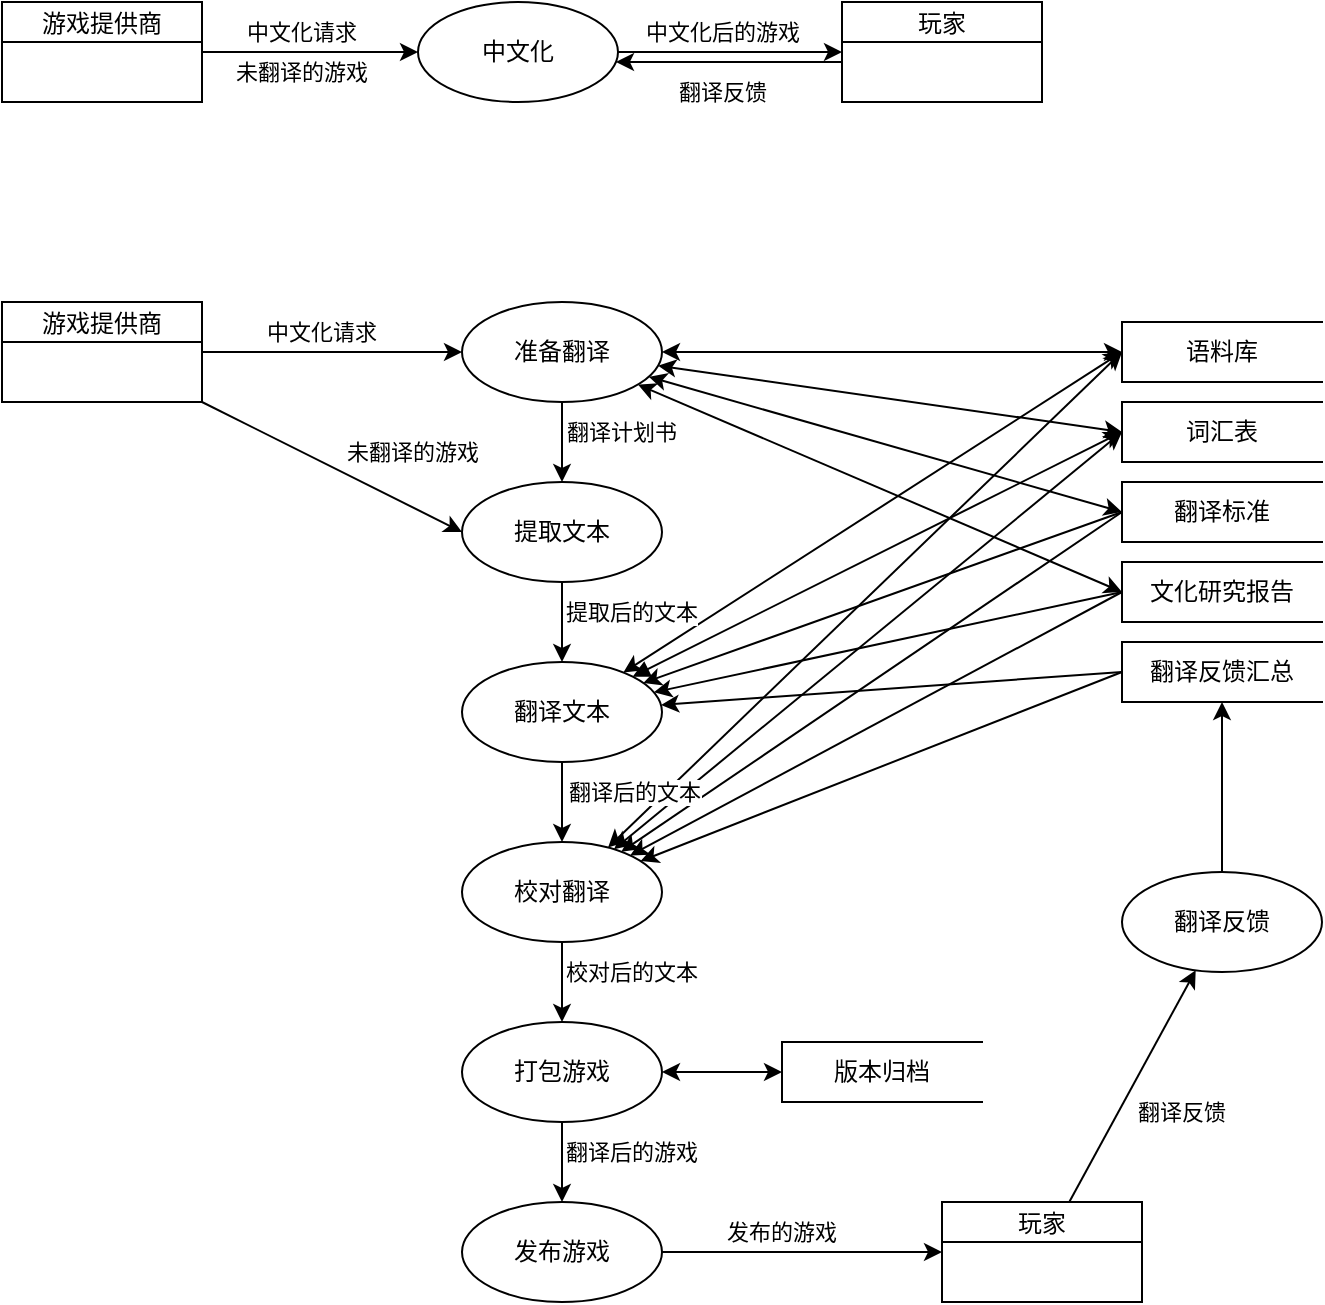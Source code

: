 <mxfile version="24.1.0" type="github">
  <diagram name="第 1 页" id="jV1YTC150RhrFMLJDcWB">
    <mxGraphModel dx="1302" dy="736" grid="1" gridSize="10" guides="1" tooltips="1" connect="1" arrows="1" fold="1" page="1" pageScale="1" pageWidth="827" pageHeight="1169" math="0" shadow="0">
      <root>
        <mxCell id="0" />
        <mxCell id="1" parent="0" />
        <mxCell id="mOX0DmgIX76nbk4pJakD-7" style="edgeStyle=orthogonalEdgeStyle;rounded=0;orthogonalLoop=1;jettySize=auto;html=1;entryX=0;entryY=0.5;entryDx=0;entryDy=0;" edge="1" parent="1" source="mOX0DmgIX76nbk4pJakD-2" target="mOX0DmgIX76nbk4pJakD-3">
          <mxGeometry relative="1" as="geometry" />
        </mxCell>
        <mxCell id="mOX0DmgIX76nbk4pJakD-2" value="游戏提供商" style="swimlane;fontStyle=0;childLayout=stackLayout;horizontal=1;startSize=20;fillColor=#ffffff;horizontalStack=0;resizeParent=1;resizeParentMax=0;resizeLast=0;collapsible=0;marginBottom=0;swimlaneFillColor=#ffffff;" vertex="1" parent="1">
          <mxGeometry x="20" y="20" width="100" height="50" as="geometry" />
        </mxCell>
        <mxCell id="mOX0DmgIX76nbk4pJakD-8" style="edgeStyle=orthogonalEdgeStyle;rounded=0;orthogonalLoop=1;jettySize=auto;html=1;entryX=0;entryY=0.5;entryDx=0;entryDy=0;" edge="1" parent="1" source="mOX0DmgIX76nbk4pJakD-3" target="mOX0DmgIX76nbk4pJakD-6">
          <mxGeometry relative="1" as="geometry" />
        </mxCell>
        <mxCell id="mOX0DmgIX76nbk4pJakD-3" value="中文化" style="shape=ellipse;html=1;dashed=0;whiteSpace=wrap;perimeter=ellipsePerimeter;" vertex="1" parent="1">
          <mxGeometry x="228" y="20" width="100" height="50" as="geometry" />
        </mxCell>
        <mxCell id="mOX0DmgIX76nbk4pJakD-20" style="edgeStyle=orthogonalEdgeStyle;rounded=0;orthogonalLoop=1;jettySize=auto;html=1;exitX=0;exitY=0.5;exitDx=0;exitDy=0;" edge="1" parent="1" source="mOX0DmgIX76nbk4pJakD-6" target="mOX0DmgIX76nbk4pJakD-3">
          <mxGeometry relative="1" as="geometry">
            <Array as="points">
              <mxPoint x="440" y="50" />
            </Array>
          </mxGeometry>
        </mxCell>
        <mxCell id="mOX0DmgIX76nbk4pJakD-6" value="玩家" style="swimlane;fontStyle=0;childLayout=stackLayout;horizontal=1;startSize=20;fillColor=#ffffff;horizontalStack=0;resizeParent=1;resizeParentMax=0;resizeLast=0;collapsible=0;marginBottom=0;swimlaneFillColor=#ffffff;" vertex="1" parent="1">
          <mxGeometry x="440" y="20" width="100" height="50" as="geometry" />
        </mxCell>
        <mxCell id="mOX0DmgIX76nbk4pJakD-9" value="中文化请求" style="text;html=1;align=center;verticalAlign=middle;whiteSpace=wrap;rounded=0;fontFamily=Helvetica;fontSize=11;fontColor=default;labelBackgroundColor=default;" vertex="1" parent="1">
          <mxGeometry x="140.0" y="20" width="60" height="30" as="geometry" />
        </mxCell>
        <mxCell id="mOX0DmgIX76nbk4pJakD-10" value="未翻译的游戏" style="text;html=1;align=center;verticalAlign=middle;whiteSpace=wrap;rounded=0;fontFamily=Helvetica;fontSize=11;fontColor=default;labelBackgroundColor=default;" vertex="1" parent="1">
          <mxGeometry x="135" y="40" width="70" height="30" as="geometry" />
        </mxCell>
        <mxCell id="mOX0DmgIX76nbk4pJakD-11" value="中文化后的游戏" style="text;html=1;align=center;verticalAlign=middle;resizable=0;points=[];autosize=1;strokeColor=none;fillColor=none;fontFamily=Helvetica;fontSize=11;fontColor=default;labelBackgroundColor=default;" vertex="1" parent="1">
          <mxGeometry x="330" y="20" width="100" height="30" as="geometry" />
        </mxCell>
        <mxCell id="mOX0DmgIX76nbk4pJakD-21" value="翻译反馈" style="text;html=1;align=center;verticalAlign=middle;resizable=0;points=[];autosize=1;strokeColor=none;fillColor=none;fontFamily=Helvetica;fontSize=11;fontColor=default;labelBackgroundColor=default;" vertex="1" parent="1">
          <mxGeometry x="345" y="50" width="70" height="30" as="geometry" />
        </mxCell>
        <mxCell id="mOX0DmgIX76nbk4pJakD-40" style="edgeStyle=orthogonalEdgeStyle;rounded=0;orthogonalLoop=1;jettySize=auto;html=1;" edge="1" parent="1" source="mOX0DmgIX76nbk4pJakD-32" target="mOX0DmgIX76nbk4pJakD-33">
          <mxGeometry relative="1" as="geometry" />
        </mxCell>
        <mxCell id="mOX0DmgIX76nbk4pJakD-32" value="提取文本" style="shape=ellipse;html=1;dashed=0;whiteSpace=wrap;perimeter=ellipsePerimeter;" vertex="1" parent="1">
          <mxGeometry x="250" y="260" width="100" height="50" as="geometry" />
        </mxCell>
        <mxCell id="mOX0DmgIX76nbk4pJakD-44" style="edgeStyle=orthogonalEdgeStyle;rounded=0;orthogonalLoop=1;jettySize=auto;html=1;" edge="1" parent="1" source="mOX0DmgIX76nbk4pJakD-33" target="mOX0DmgIX76nbk4pJakD-34">
          <mxGeometry relative="1" as="geometry" />
        </mxCell>
        <mxCell id="mOX0DmgIX76nbk4pJakD-71" style="rounded=0;orthogonalLoop=1;jettySize=auto;html=1;entryX=0;entryY=0.5;entryDx=0;entryDy=0;startArrow=classic;startFill=1;" edge="1" parent="1" source="mOX0DmgIX76nbk4pJakD-33" target="mOX0DmgIX76nbk4pJakD-69">
          <mxGeometry relative="1" as="geometry" />
        </mxCell>
        <mxCell id="mOX0DmgIX76nbk4pJakD-72" style="rounded=0;orthogonalLoop=1;jettySize=auto;html=1;entryX=0;entryY=0.5;entryDx=0;entryDy=0;startArrow=block;startFill=1;" edge="1" parent="1" source="mOX0DmgIX76nbk4pJakD-33" target="mOX0DmgIX76nbk4pJakD-47">
          <mxGeometry relative="1" as="geometry" />
        </mxCell>
        <mxCell id="mOX0DmgIX76nbk4pJakD-73" style="rounded=0;orthogonalLoop=1;jettySize=auto;html=1;entryX=0;entryY=0.5;entryDx=0;entryDy=0;endArrow=none;endFill=0;startArrow=classic;startFill=1;" edge="1" parent="1" source="mOX0DmgIX76nbk4pJakD-33" target="mOX0DmgIX76nbk4pJakD-61">
          <mxGeometry relative="1" as="geometry" />
        </mxCell>
        <mxCell id="mOX0DmgIX76nbk4pJakD-74" style="rounded=0;orthogonalLoop=1;jettySize=auto;html=1;entryX=0;entryY=0.5;entryDx=0;entryDy=0;endArrow=none;endFill=0;startArrow=classic;startFill=1;" edge="1" parent="1" source="mOX0DmgIX76nbk4pJakD-33" target="mOX0DmgIX76nbk4pJakD-62">
          <mxGeometry relative="1" as="geometry" />
        </mxCell>
        <mxCell id="mOX0DmgIX76nbk4pJakD-75" style="rounded=0;orthogonalLoop=1;jettySize=auto;html=1;entryX=0;entryY=0.5;entryDx=0;entryDy=0;startArrow=classic;startFill=1;endArrow=none;endFill=0;" edge="1" parent="1" source="mOX0DmgIX76nbk4pJakD-33" target="mOX0DmgIX76nbk4pJakD-66">
          <mxGeometry relative="1" as="geometry" />
        </mxCell>
        <mxCell id="mOX0DmgIX76nbk4pJakD-33" value="翻译文本" style="shape=ellipse;html=1;dashed=0;whiteSpace=wrap;perimeter=ellipsePerimeter;" vertex="1" parent="1">
          <mxGeometry x="250" y="350" width="100" height="50" as="geometry" />
        </mxCell>
        <mxCell id="mOX0DmgIX76nbk4pJakD-42" style="edgeStyle=orthogonalEdgeStyle;rounded=0;orthogonalLoop=1;jettySize=auto;html=1;exitX=0.5;exitY=1;exitDx=0;exitDy=0;" edge="1" parent="1" source="mOX0DmgIX76nbk4pJakD-34" target="mOX0DmgIX76nbk4pJakD-35">
          <mxGeometry relative="1" as="geometry" />
        </mxCell>
        <mxCell id="mOX0DmgIX76nbk4pJakD-79" style="rounded=0;orthogonalLoop=1;jettySize=auto;html=1;entryX=0;entryY=0.5;entryDx=0;entryDy=0;startArrow=classic;startFill=1;" edge="1" parent="1" source="mOX0DmgIX76nbk4pJakD-34" target="mOX0DmgIX76nbk4pJakD-69">
          <mxGeometry relative="1" as="geometry" />
        </mxCell>
        <mxCell id="mOX0DmgIX76nbk4pJakD-80" style="rounded=0;orthogonalLoop=1;jettySize=auto;html=1;entryX=0;entryY=0.5;entryDx=0;entryDy=0;startArrow=classic;startFill=1;" edge="1" parent="1" source="mOX0DmgIX76nbk4pJakD-34" target="mOX0DmgIX76nbk4pJakD-47">
          <mxGeometry relative="1" as="geometry" />
        </mxCell>
        <mxCell id="mOX0DmgIX76nbk4pJakD-81" style="rounded=0;orthogonalLoop=1;jettySize=auto;html=1;entryX=0;entryY=0.5;entryDx=0;entryDy=0;endArrow=none;endFill=0;startArrow=classic;startFill=1;" edge="1" parent="1" source="mOX0DmgIX76nbk4pJakD-34" target="mOX0DmgIX76nbk4pJakD-61">
          <mxGeometry relative="1" as="geometry" />
        </mxCell>
        <mxCell id="mOX0DmgIX76nbk4pJakD-82" style="rounded=0;orthogonalLoop=1;jettySize=auto;html=1;entryX=0;entryY=0.5;entryDx=0;entryDy=0;endArrow=none;endFill=0;startArrow=classic;startFill=1;" edge="1" parent="1" source="mOX0DmgIX76nbk4pJakD-34" target="mOX0DmgIX76nbk4pJakD-62">
          <mxGeometry relative="1" as="geometry" />
        </mxCell>
        <mxCell id="mOX0DmgIX76nbk4pJakD-83" style="rounded=0;orthogonalLoop=1;jettySize=auto;html=1;entryX=0;entryY=0.5;entryDx=0;entryDy=0;endArrow=none;endFill=0;startArrow=classic;startFill=1;" edge="1" parent="1" source="mOX0DmgIX76nbk4pJakD-34" target="mOX0DmgIX76nbk4pJakD-66">
          <mxGeometry relative="1" as="geometry" />
        </mxCell>
        <mxCell id="mOX0DmgIX76nbk4pJakD-34" value="校对翻译" style="shape=ellipse;html=1;dashed=0;whiteSpace=wrap;perimeter=ellipsePerimeter;" vertex="1" parent="1">
          <mxGeometry x="250" y="440" width="100" height="50" as="geometry" />
        </mxCell>
        <mxCell id="mOX0DmgIX76nbk4pJakD-45" style="edgeStyle=orthogonalEdgeStyle;rounded=0;orthogonalLoop=1;jettySize=auto;html=1;entryX=0.5;entryY=0;entryDx=0;entryDy=0;" edge="1" parent="1" source="mOX0DmgIX76nbk4pJakD-35" target="mOX0DmgIX76nbk4pJakD-36">
          <mxGeometry relative="1" as="geometry" />
        </mxCell>
        <mxCell id="mOX0DmgIX76nbk4pJakD-85" style="edgeStyle=orthogonalEdgeStyle;rounded=0;orthogonalLoop=1;jettySize=auto;html=1;entryX=0;entryY=0.5;entryDx=0;entryDy=0;startArrow=classic;startFill=1;" edge="1" parent="1" source="mOX0DmgIX76nbk4pJakD-35" target="mOX0DmgIX76nbk4pJakD-84">
          <mxGeometry relative="1" as="geometry" />
        </mxCell>
        <mxCell id="mOX0DmgIX76nbk4pJakD-35" value="打包游戏" style="shape=ellipse;html=1;dashed=0;whiteSpace=wrap;perimeter=ellipsePerimeter;" vertex="1" parent="1">
          <mxGeometry x="250" y="530" width="100" height="50" as="geometry" />
        </mxCell>
        <mxCell id="mOX0DmgIX76nbk4pJakD-56" style="edgeStyle=orthogonalEdgeStyle;rounded=0;orthogonalLoop=1;jettySize=auto;html=1;entryX=0;entryY=0.5;entryDx=0;entryDy=0;" edge="1" parent="1" source="mOX0DmgIX76nbk4pJakD-36" target="mOX0DmgIX76nbk4pJakD-38">
          <mxGeometry relative="1" as="geometry" />
        </mxCell>
        <mxCell id="mOX0DmgIX76nbk4pJakD-36" value="发布游戏" style="shape=ellipse;html=1;dashed=0;whiteSpace=wrap;perimeter=ellipsePerimeter;" vertex="1" parent="1">
          <mxGeometry x="250" y="620" width="100" height="50" as="geometry" />
        </mxCell>
        <mxCell id="mOX0DmgIX76nbk4pJakD-39" style="rounded=0;orthogonalLoop=1;jettySize=auto;html=1;entryX=0;entryY=0.5;entryDx=0;entryDy=0;" edge="1" parent="1" source="mOX0DmgIX76nbk4pJakD-37" target="mOX0DmgIX76nbk4pJakD-48">
          <mxGeometry relative="1" as="geometry" />
        </mxCell>
        <mxCell id="mOX0DmgIX76nbk4pJakD-51" style="rounded=0;orthogonalLoop=1;jettySize=auto;html=1;entryX=0;entryY=0.5;entryDx=0;entryDy=0;" edge="1" parent="1" source="mOX0DmgIX76nbk4pJakD-37" target="mOX0DmgIX76nbk4pJakD-32">
          <mxGeometry relative="1" as="geometry" />
        </mxCell>
        <mxCell id="mOX0DmgIX76nbk4pJakD-37" value="游戏提供商" style="swimlane;fontStyle=0;childLayout=stackLayout;horizontal=1;startSize=20;fillColor=#ffffff;horizontalStack=0;resizeParent=1;resizeParentMax=0;resizeLast=0;collapsible=0;marginBottom=0;swimlaneFillColor=#ffffff;" vertex="1" parent="1">
          <mxGeometry x="20" y="170" width="100" height="50" as="geometry" />
        </mxCell>
        <mxCell id="mOX0DmgIX76nbk4pJakD-76" style="rounded=0;orthogonalLoop=1;jettySize=auto;html=1;" edge="1" parent="1" source="mOX0DmgIX76nbk4pJakD-38" target="mOX0DmgIX76nbk4pJakD-60">
          <mxGeometry relative="1" as="geometry" />
        </mxCell>
        <mxCell id="mOX0DmgIX76nbk4pJakD-38" value="玩家" style="swimlane;fontStyle=0;childLayout=stackLayout;horizontal=1;startSize=20;fillColor=#ffffff;horizontalStack=0;resizeParent=1;resizeParentMax=0;resizeLast=0;collapsible=0;marginBottom=0;swimlaneFillColor=#ffffff;" vertex="1" parent="1">
          <mxGeometry x="490" y="620" width="100" height="50" as="geometry" />
        </mxCell>
        <mxCell id="mOX0DmgIX76nbk4pJakD-47" value="词汇表" style="html=1;dashed=0;whiteSpace=wrap;shape=partialRectangle;right=0;" vertex="1" parent="1">
          <mxGeometry x="580" y="220" width="100" height="30" as="geometry" />
        </mxCell>
        <mxCell id="mOX0DmgIX76nbk4pJakD-49" style="edgeStyle=orthogonalEdgeStyle;rounded=0;orthogonalLoop=1;jettySize=auto;html=1;exitX=0.5;exitY=1;exitDx=0;exitDy=0;" edge="1" parent="1" source="mOX0DmgIX76nbk4pJakD-48" target="mOX0DmgIX76nbk4pJakD-32">
          <mxGeometry relative="1" as="geometry" />
        </mxCell>
        <mxCell id="mOX0DmgIX76nbk4pJakD-57" style="rounded=0;orthogonalLoop=1;jettySize=auto;html=1;entryX=0;entryY=0.5;entryDx=0;entryDy=0;startArrow=classic;startFill=1;" edge="1" parent="1" source="mOX0DmgIX76nbk4pJakD-48" target="mOX0DmgIX76nbk4pJakD-47">
          <mxGeometry relative="1" as="geometry" />
        </mxCell>
        <mxCell id="mOX0DmgIX76nbk4pJakD-64" style="rounded=0;orthogonalLoop=1;jettySize=auto;html=1;entryX=0;entryY=0.5;entryDx=0;entryDy=0;startArrow=classic;startFill=1;" edge="1" parent="1" source="mOX0DmgIX76nbk4pJakD-48" target="mOX0DmgIX76nbk4pJakD-61">
          <mxGeometry relative="1" as="geometry" />
        </mxCell>
        <mxCell id="mOX0DmgIX76nbk4pJakD-65" style="rounded=0;orthogonalLoop=1;jettySize=auto;html=1;entryX=0;entryY=0.5;entryDx=0;entryDy=0;startArrow=classic;startFill=1;" edge="1" parent="1" source="mOX0DmgIX76nbk4pJakD-48" target="mOX0DmgIX76nbk4pJakD-62">
          <mxGeometry relative="1" as="geometry" />
        </mxCell>
        <mxCell id="mOX0DmgIX76nbk4pJakD-48" value="准备翻译" style="shape=ellipse;html=1;dashed=0;whiteSpace=wrap;perimeter=ellipsePerimeter;" vertex="1" parent="1">
          <mxGeometry x="250" y="170" width="100" height="50" as="geometry" />
        </mxCell>
        <mxCell id="mOX0DmgIX76nbk4pJakD-50" value="翻译计划书" style="text;html=1;align=center;verticalAlign=middle;whiteSpace=wrap;rounded=0;fontFamily=Helvetica;fontSize=11;fontColor=default;labelBackgroundColor=default;" vertex="1" parent="1">
          <mxGeometry x="300.0" y="220" width="60" height="30" as="geometry" />
        </mxCell>
        <mxCell id="mOX0DmgIX76nbk4pJakD-52" value="提取后的文本" style="text;html=1;align=center;verticalAlign=middle;whiteSpace=wrap;rounded=0;fontFamily=Helvetica;fontSize=11;fontColor=default;labelBackgroundColor=default;" vertex="1" parent="1">
          <mxGeometry x="300" y="310" width="70" height="30" as="geometry" />
        </mxCell>
        <mxCell id="mOX0DmgIX76nbk4pJakD-53" value="翻译后的文本" style="text;html=1;align=center;verticalAlign=middle;whiteSpace=wrap;rounded=0;fontFamily=Helvetica;fontSize=11;fontColor=default;labelBackgroundColor=default;" vertex="1" parent="1">
          <mxGeometry x="299" y="400" width="75" height="30" as="geometry" />
        </mxCell>
        <mxCell id="mOX0DmgIX76nbk4pJakD-54" value="校对后的文本" style="text;html=1;align=center;verticalAlign=middle;whiteSpace=wrap;rounded=0;fontFamily=Helvetica;fontSize=11;fontColor=default;labelBackgroundColor=default;" vertex="1" parent="1">
          <mxGeometry x="300" y="490" width="70" height="30" as="geometry" />
        </mxCell>
        <mxCell id="mOX0DmgIX76nbk4pJakD-55" value="翻译后的游戏" style="text;html=1;align=center;verticalAlign=middle;whiteSpace=wrap;rounded=0;fontFamily=Helvetica;fontSize=11;fontColor=default;labelBackgroundColor=default;" vertex="1" parent="1">
          <mxGeometry x="300" y="580" width="70" height="30" as="geometry" />
        </mxCell>
        <mxCell id="mOX0DmgIX76nbk4pJakD-77" style="rounded=0;orthogonalLoop=1;jettySize=auto;html=1;entryX=0.5;entryY=1;entryDx=0;entryDy=0;" edge="1" parent="1" source="mOX0DmgIX76nbk4pJakD-60" target="mOX0DmgIX76nbk4pJakD-66">
          <mxGeometry relative="1" as="geometry" />
        </mxCell>
        <mxCell id="mOX0DmgIX76nbk4pJakD-60" value="翻译反馈" style="shape=ellipse;html=1;dashed=0;whiteSpace=wrap;perimeter=ellipsePerimeter;" vertex="1" parent="1">
          <mxGeometry x="580" y="455" width="100" height="50" as="geometry" />
        </mxCell>
        <mxCell id="mOX0DmgIX76nbk4pJakD-61" value="翻译标准" style="html=1;dashed=0;whiteSpace=wrap;shape=partialRectangle;right=0;" vertex="1" parent="1">
          <mxGeometry x="580" y="260" width="100" height="30" as="geometry" />
        </mxCell>
        <mxCell id="mOX0DmgIX76nbk4pJakD-62" value="文化研究报告" style="html=1;dashed=0;whiteSpace=wrap;shape=partialRectangle;right=0;" vertex="1" parent="1">
          <mxGeometry x="580" y="300" width="100" height="30" as="geometry" />
        </mxCell>
        <mxCell id="mOX0DmgIX76nbk4pJakD-63" value="发布的游戏" style="text;html=1;align=center;verticalAlign=middle;whiteSpace=wrap;rounded=0;fontFamily=Helvetica;fontSize=11;fontColor=default;labelBackgroundColor=default;" vertex="1" parent="1">
          <mxGeometry x="380.0" y="620" width="60" height="30" as="geometry" />
        </mxCell>
        <mxCell id="mOX0DmgIX76nbk4pJakD-66" value="翻译反馈汇总" style="html=1;dashed=0;whiteSpace=wrap;shape=partialRectangle;right=0;" vertex="1" parent="1">
          <mxGeometry x="580" y="340" width="100" height="30" as="geometry" />
        </mxCell>
        <mxCell id="mOX0DmgIX76nbk4pJakD-70" style="edgeStyle=orthogonalEdgeStyle;rounded=0;orthogonalLoop=1;jettySize=auto;html=1;entryX=1;entryY=0.5;entryDx=0;entryDy=0;startArrow=classic;startFill=1;" edge="1" parent="1" source="mOX0DmgIX76nbk4pJakD-69" target="mOX0DmgIX76nbk4pJakD-48">
          <mxGeometry relative="1" as="geometry" />
        </mxCell>
        <mxCell id="mOX0DmgIX76nbk4pJakD-69" value="语料库" style="html=1;dashed=0;whiteSpace=wrap;shape=partialRectangle;right=0;" vertex="1" parent="1">
          <mxGeometry x="580" y="180" width="100" height="30" as="geometry" />
        </mxCell>
        <mxCell id="mOX0DmgIX76nbk4pJakD-84" value="版本归档" style="html=1;dashed=0;whiteSpace=wrap;shape=partialRectangle;right=0;" vertex="1" parent="1">
          <mxGeometry x="410" y="540" width="100" height="30" as="geometry" />
        </mxCell>
        <mxCell id="mOX0DmgIX76nbk4pJakD-87" value="中文化请求" style="text;html=1;align=center;verticalAlign=middle;whiteSpace=wrap;rounded=0;fontFamily=Helvetica;fontSize=11;fontColor=default;labelBackgroundColor=default;" vertex="1" parent="1">
          <mxGeometry x="150.0" y="170" width="60" height="30" as="geometry" />
        </mxCell>
        <mxCell id="mOX0DmgIX76nbk4pJakD-88" value="未翻译的游戏" style="text;html=1;align=center;verticalAlign=middle;whiteSpace=wrap;rounded=0;fontFamily=Helvetica;fontSize=11;fontColor=default;labelBackgroundColor=default;" vertex="1" parent="1">
          <mxGeometry x="188" y="230" width="75" height="30" as="geometry" />
        </mxCell>
        <mxCell id="mOX0DmgIX76nbk4pJakD-89" value="翻译反馈" style="text;html=1;align=center;verticalAlign=middle;whiteSpace=wrap;rounded=0;fontFamily=Helvetica;fontSize=11;fontColor=default;labelBackgroundColor=default;" vertex="1" parent="1">
          <mxGeometry x="580.0" y="560" width="60" height="30" as="geometry" />
        </mxCell>
      </root>
    </mxGraphModel>
  </diagram>
</mxfile>

